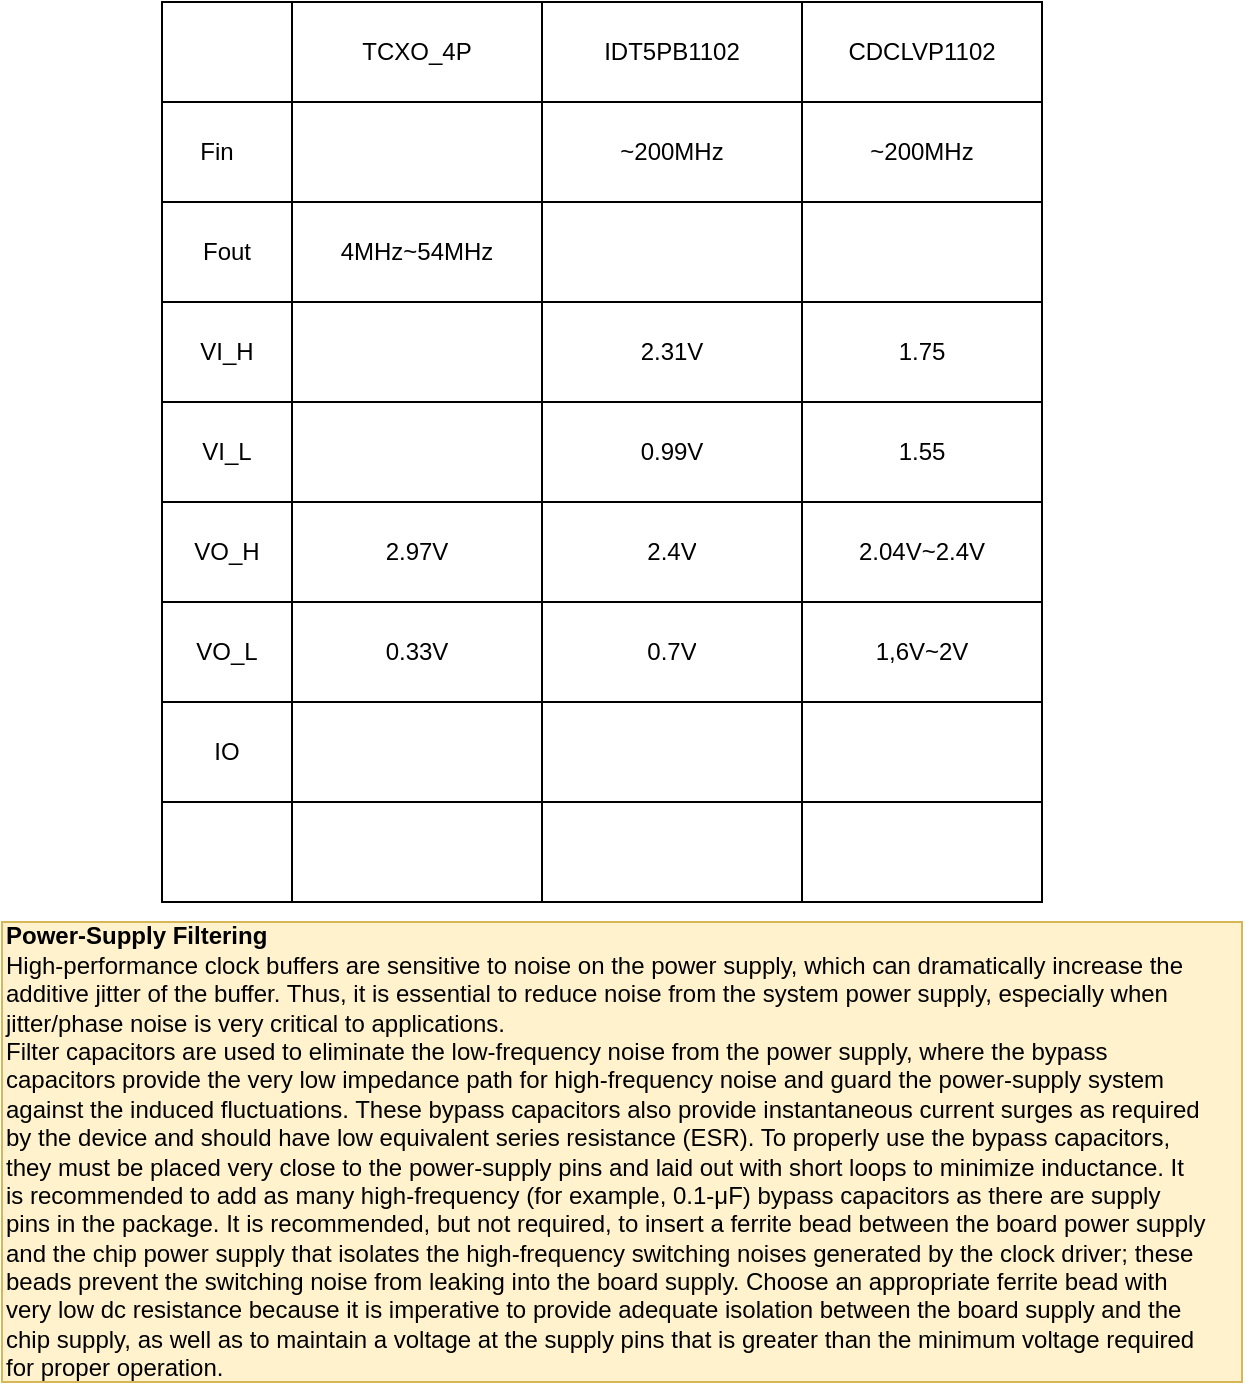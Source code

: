 <mxfile version="24.2.3" type="github">
  <diagram name="Page-1" id="qqFg_T4T3m1fCk27V4T5">
    <mxGraphModel dx="855" dy="421" grid="1" gridSize="10" guides="1" tooltips="1" connect="1" arrows="1" fold="1" page="1" pageScale="1" pageWidth="850" pageHeight="1100" math="0" shadow="0">
      <root>
        <mxCell id="0" />
        <mxCell id="1" parent="0" />
        <mxCell id="mykr_Vf041ZoasqlNyQm-1" value="" style="shape=table;startSize=0;container=1;collapsible=0;childLayout=tableLayout;" vertex="1" parent="1">
          <mxGeometry x="220" y="30" width="440" height="450" as="geometry" />
        </mxCell>
        <mxCell id="mykr_Vf041ZoasqlNyQm-2" value="" style="shape=tableRow;horizontal=0;startSize=0;swimlaneHead=0;swimlaneBody=0;strokeColor=inherit;top=0;left=0;bottom=0;right=0;collapsible=0;dropTarget=0;fillColor=none;points=[[0,0.5],[1,0.5]];portConstraint=eastwest;" vertex="1" parent="mykr_Vf041ZoasqlNyQm-1">
          <mxGeometry width="440" height="50" as="geometry" />
        </mxCell>
        <mxCell id="mykr_Vf041ZoasqlNyQm-3" value="" style="shape=partialRectangle;html=1;whiteSpace=wrap;connectable=0;strokeColor=inherit;overflow=hidden;fillColor=none;top=0;left=0;bottom=0;right=0;pointerEvents=1;" vertex="1" parent="mykr_Vf041ZoasqlNyQm-2">
          <mxGeometry width="65" height="50" as="geometry">
            <mxRectangle width="65" height="50" as="alternateBounds" />
          </mxGeometry>
        </mxCell>
        <mxCell id="mykr_Vf041ZoasqlNyQm-4" value="TCXO_4P" style="shape=partialRectangle;html=1;whiteSpace=wrap;connectable=0;strokeColor=inherit;overflow=hidden;fillColor=none;top=0;left=0;bottom=0;right=0;pointerEvents=1;" vertex="1" parent="mykr_Vf041ZoasqlNyQm-2">
          <mxGeometry x="65" width="125" height="50" as="geometry">
            <mxRectangle width="125" height="50" as="alternateBounds" />
          </mxGeometry>
        </mxCell>
        <mxCell id="mykr_Vf041ZoasqlNyQm-5" value="IDT5PB1102" style="shape=partialRectangle;html=1;whiteSpace=wrap;connectable=0;strokeColor=inherit;overflow=hidden;fillColor=none;top=0;left=0;bottom=0;right=0;pointerEvents=1;" vertex="1" parent="mykr_Vf041ZoasqlNyQm-2">
          <mxGeometry x="190" width="130" height="50" as="geometry">
            <mxRectangle width="130" height="50" as="alternateBounds" />
          </mxGeometry>
        </mxCell>
        <mxCell id="mykr_Vf041ZoasqlNyQm-6" value="CDCLVP1102" style="shape=partialRectangle;html=1;whiteSpace=wrap;connectable=0;strokeColor=inherit;overflow=hidden;fillColor=none;top=0;left=0;bottom=0;right=0;pointerEvents=1;" vertex="1" parent="mykr_Vf041ZoasqlNyQm-2">
          <mxGeometry x="320" width="120" height="50" as="geometry">
            <mxRectangle width="120" height="50" as="alternateBounds" />
          </mxGeometry>
        </mxCell>
        <mxCell id="mykr_Vf041ZoasqlNyQm-7" value="" style="shape=tableRow;horizontal=0;startSize=0;swimlaneHead=0;swimlaneBody=0;strokeColor=inherit;top=0;left=0;bottom=0;right=0;collapsible=0;dropTarget=0;fillColor=none;points=[[0,0.5],[1,0.5]];portConstraint=eastwest;" vertex="1" parent="mykr_Vf041ZoasqlNyQm-1">
          <mxGeometry y="50" width="440" height="50" as="geometry" />
        </mxCell>
        <mxCell id="mykr_Vf041ZoasqlNyQm-8" value="Fin&lt;span style=&quot;white-space: pre;&quot;&gt;&#x9;&lt;/span&gt;" style="shape=partialRectangle;html=1;whiteSpace=wrap;connectable=0;strokeColor=inherit;overflow=hidden;fillColor=none;top=0;left=0;bottom=0;right=0;pointerEvents=1;" vertex="1" parent="mykr_Vf041ZoasqlNyQm-7">
          <mxGeometry width="65" height="50" as="geometry">
            <mxRectangle width="65" height="50" as="alternateBounds" />
          </mxGeometry>
        </mxCell>
        <mxCell id="mykr_Vf041ZoasqlNyQm-9" value="" style="shape=partialRectangle;html=1;whiteSpace=wrap;connectable=0;strokeColor=inherit;overflow=hidden;fillColor=none;top=0;left=0;bottom=0;right=0;pointerEvents=1;" vertex="1" parent="mykr_Vf041ZoasqlNyQm-7">
          <mxGeometry x="65" width="125" height="50" as="geometry">
            <mxRectangle width="125" height="50" as="alternateBounds" />
          </mxGeometry>
        </mxCell>
        <mxCell id="mykr_Vf041ZoasqlNyQm-10" value="~200MHz" style="shape=partialRectangle;html=1;whiteSpace=wrap;connectable=0;strokeColor=inherit;overflow=hidden;fillColor=none;top=0;left=0;bottom=0;right=0;pointerEvents=1;" vertex="1" parent="mykr_Vf041ZoasqlNyQm-7">
          <mxGeometry x="190" width="130" height="50" as="geometry">
            <mxRectangle width="130" height="50" as="alternateBounds" />
          </mxGeometry>
        </mxCell>
        <mxCell id="mykr_Vf041ZoasqlNyQm-11" value="~200MHz" style="shape=partialRectangle;html=1;whiteSpace=wrap;connectable=0;strokeColor=inherit;overflow=hidden;fillColor=none;top=0;left=0;bottom=0;right=0;pointerEvents=1;" vertex="1" parent="mykr_Vf041ZoasqlNyQm-7">
          <mxGeometry x="320" width="120" height="50" as="geometry">
            <mxRectangle width="120" height="50" as="alternateBounds" />
          </mxGeometry>
        </mxCell>
        <mxCell id="mykr_Vf041ZoasqlNyQm-12" value="" style="shape=tableRow;horizontal=0;startSize=0;swimlaneHead=0;swimlaneBody=0;strokeColor=inherit;top=0;left=0;bottom=0;right=0;collapsible=0;dropTarget=0;fillColor=none;points=[[0,0.5],[1,0.5]];portConstraint=eastwest;" vertex="1" parent="mykr_Vf041ZoasqlNyQm-1">
          <mxGeometry y="100" width="440" height="50" as="geometry" />
        </mxCell>
        <mxCell id="mykr_Vf041ZoasqlNyQm-13" value="Fout" style="shape=partialRectangle;html=1;whiteSpace=wrap;connectable=0;strokeColor=inherit;overflow=hidden;fillColor=none;top=0;left=0;bottom=0;right=0;pointerEvents=1;" vertex="1" parent="mykr_Vf041ZoasqlNyQm-12">
          <mxGeometry width="65" height="50" as="geometry">
            <mxRectangle width="65" height="50" as="alternateBounds" />
          </mxGeometry>
        </mxCell>
        <mxCell id="mykr_Vf041ZoasqlNyQm-14" value="4MHz~54MHz" style="shape=partialRectangle;html=1;whiteSpace=wrap;connectable=0;strokeColor=inherit;overflow=hidden;fillColor=none;top=0;left=0;bottom=0;right=0;pointerEvents=1;" vertex="1" parent="mykr_Vf041ZoasqlNyQm-12">
          <mxGeometry x="65" width="125" height="50" as="geometry">
            <mxRectangle width="125" height="50" as="alternateBounds" />
          </mxGeometry>
        </mxCell>
        <mxCell id="mykr_Vf041ZoasqlNyQm-15" value="" style="shape=partialRectangle;html=1;whiteSpace=wrap;connectable=0;strokeColor=inherit;overflow=hidden;fillColor=none;top=0;left=0;bottom=0;right=0;pointerEvents=1;" vertex="1" parent="mykr_Vf041ZoasqlNyQm-12">
          <mxGeometry x="190" width="130" height="50" as="geometry">
            <mxRectangle width="130" height="50" as="alternateBounds" />
          </mxGeometry>
        </mxCell>
        <mxCell id="mykr_Vf041ZoasqlNyQm-16" value="" style="shape=partialRectangle;html=1;whiteSpace=wrap;connectable=0;strokeColor=inherit;overflow=hidden;fillColor=none;top=0;left=0;bottom=0;right=0;pointerEvents=1;" vertex="1" parent="mykr_Vf041ZoasqlNyQm-12">
          <mxGeometry x="320" width="120" height="50" as="geometry">
            <mxRectangle width="120" height="50" as="alternateBounds" />
          </mxGeometry>
        </mxCell>
        <mxCell id="mykr_Vf041ZoasqlNyQm-17" value="" style="shape=tableRow;horizontal=0;startSize=0;swimlaneHead=0;swimlaneBody=0;strokeColor=inherit;top=0;left=0;bottom=0;right=0;collapsible=0;dropTarget=0;fillColor=none;points=[[0,0.5],[1,0.5]];portConstraint=eastwest;" vertex="1" parent="mykr_Vf041ZoasqlNyQm-1">
          <mxGeometry y="150" width="440" height="50" as="geometry" />
        </mxCell>
        <mxCell id="mykr_Vf041ZoasqlNyQm-18" value="VI_H" style="shape=partialRectangle;html=1;whiteSpace=wrap;connectable=0;strokeColor=inherit;overflow=hidden;fillColor=none;top=0;left=0;bottom=0;right=0;pointerEvents=1;" vertex="1" parent="mykr_Vf041ZoasqlNyQm-17">
          <mxGeometry width="65" height="50" as="geometry">
            <mxRectangle width="65" height="50" as="alternateBounds" />
          </mxGeometry>
        </mxCell>
        <mxCell id="mykr_Vf041ZoasqlNyQm-19" value="" style="shape=partialRectangle;html=1;whiteSpace=wrap;connectable=0;strokeColor=inherit;overflow=hidden;fillColor=none;top=0;left=0;bottom=0;right=0;pointerEvents=1;" vertex="1" parent="mykr_Vf041ZoasqlNyQm-17">
          <mxGeometry x="65" width="125" height="50" as="geometry">
            <mxRectangle width="125" height="50" as="alternateBounds" />
          </mxGeometry>
        </mxCell>
        <mxCell id="mykr_Vf041ZoasqlNyQm-20" value="2.31V" style="shape=partialRectangle;html=1;whiteSpace=wrap;connectable=0;strokeColor=inherit;overflow=hidden;fillColor=none;top=0;left=0;bottom=0;right=0;pointerEvents=1;" vertex="1" parent="mykr_Vf041ZoasqlNyQm-17">
          <mxGeometry x="190" width="130" height="50" as="geometry">
            <mxRectangle width="130" height="50" as="alternateBounds" />
          </mxGeometry>
        </mxCell>
        <mxCell id="mykr_Vf041ZoasqlNyQm-21" value="1.75" style="shape=partialRectangle;html=1;whiteSpace=wrap;connectable=0;strokeColor=inherit;overflow=hidden;fillColor=none;top=0;left=0;bottom=0;right=0;pointerEvents=1;" vertex="1" parent="mykr_Vf041ZoasqlNyQm-17">
          <mxGeometry x="320" width="120" height="50" as="geometry">
            <mxRectangle width="120" height="50" as="alternateBounds" />
          </mxGeometry>
        </mxCell>
        <mxCell id="mykr_Vf041ZoasqlNyQm-22" value="" style="shape=tableRow;horizontal=0;startSize=0;swimlaneHead=0;swimlaneBody=0;strokeColor=inherit;top=0;left=0;bottom=0;right=0;collapsible=0;dropTarget=0;fillColor=none;points=[[0,0.5],[1,0.5]];portConstraint=eastwest;" vertex="1" parent="mykr_Vf041ZoasqlNyQm-1">
          <mxGeometry y="200" width="440" height="50" as="geometry" />
        </mxCell>
        <mxCell id="mykr_Vf041ZoasqlNyQm-23" value="VI_L" style="shape=partialRectangle;html=1;whiteSpace=wrap;connectable=0;strokeColor=inherit;overflow=hidden;fillColor=none;top=0;left=0;bottom=0;right=0;pointerEvents=1;" vertex="1" parent="mykr_Vf041ZoasqlNyQm-22">
          <mxGeometry width="65" height="50" as="geometry">
            <mxRectangle width="65" height="50" as="alternateBounds" />
          </mxGeometry>
        </mxCell>
        <mxCell id="mykr_Vf041ZoasqlNyQm-24" value="" style="shape=partialRectangle;html=1;whiteSpace=wrap;connectable=0;strokeColor=inherit;overflow=hidden;fillColor=none;top=0;left=0;bottom=0;right=0;pointerEvents=1;" vertex="1" parent="mykr_Vf041ZoasqlNyQm-22">
          <mxGeometry x="65" width="125" height="50" as="geometry">
            <mxRectangle width="125" height="50" as="alternateBounds" />
          </mxGeometry>
        </mxCell>
        <mxCell id="mykr_Vf041ZoasqlNyQm-25" value="0.99V" style="shape=partialRectangle;html=1;whiteSpace=wrap;connectable=0;strokeColor=inherit;overflow=hidden;fillColor=none;top=0;left=0;bottom=0;right=0;pointerEvents=1;" vertex="1" parent="mykr_Vf041ZoasqlNyQm-22">
          <mxGeometry x="190" width="130" height="50" as="geometry">
            <mxRectangle width="130" height="50" as="alternateBounds" />
          </mxGeometry>
        </mxCell>
        <mxCell id="mykr_Vf041ZoasqlNyQm-26" value="1.55" style="shape=partialRectangle;html=1;whiteSpace=wrap;connectable=0;strokeColor=inherit;overflow=hidden;fillColor=none;top=0;left=0;bottom=0;right=0;pointerEvents=1;" vertex="1" parent="mykr_Vf041ZoasqlNyQm-22">
          <mxGeometry x="320" width="120" height="50" as="geometry">
            <mxRectangle width="120" height="50" as="alternateBounds" />
          </mxGeometry>
        </mxCell>
        <mxCell id="mykr_Vf041ZoasqlNyQm-27" value="" style="shape=tableRow;horizontal=0;startSize=0;swimlaneHead=0;swimlaneBody=0;strokeColor=inherit;top=0;left=0;bottom=0;right=0;collapsible=0;dropTarget=0;fillColor=none;points=[[0,0.5],[1,0.5]];portConstraint=eastwest;" vertex="1" parent="mykr_Vf041ZoasqlNyQm-1">
          <mxGeometry y="250" width="440" height="50" as="geometry" />
        </mxCell>
        <mxCell id="mykr_Vf041ZoasqlNyQm-28" value="VO_H" style="shape=partialRectangle;html=1;whiteSpace=wrap;connectable=0;strokeColor=inherit;overflow=hidden;fillColor=none;top=0;left=0;bottom=0;right=0;pointerEvents=1;" vertex="1" parent="mykr_Vf041ZoasqlNyQm-27">
          <mxGeometry width="65" height="50" as="geometry">
            <mxRectangle width="65" height="50" as="alternateBounds" />
          </mxGeometry>
        </mxCell>
        <mxCell id="mykr_Vf041ZoasqlNyQm-29" value="2.97V" style="shape=partialRectangle;html=1;whiteSpace=wrap;connectable=0;strokeColor=inherit;overflow=hidden;fillColor=none;top=0;left=0;bottom=0;right=0;pointerEvents=1;" vertex="1" parent="mykr_Vf041ZoasqlNyQm-27">
          <mxGeometry x="65" width="125" height="50" as="geometry">
            <mxRectangle width="125" height="50" as="alternateBounds" />
          </mxGeometry>
        </mxCell>
        <mxCell id="mykr_Vf041ZoasqlNyQm-30" value="2.4V" style="shape=partialRectangle;html=1;whiteSpace=wrap;connectable=0;strokeColor=inherit;overflow=hidden;fillColor=none;top=0;left=0;bottom=0;right=0;pointerEvents=1;" vertex="1" parent="mykr_Vf041ZoasqlNyQm-27">
          <mxGeometry x="190" width="130" height="50" as="geometry">
            <mxRectangle width="130" height="50" as="alternateBounds" />
          </mxGeometry>
        </mxCell>
        <mxCell id="mykr_Vf041ZoasqlNyQm-31" value="2.04V~2.4V" style="shape=partialRectangle;html=1;whiteSpace=wrap;connectable=0;strokeColor=inherit;overflow=hidden;fillColor=none;top=0;left=0;bottom=0;right=0;pointerEvents=1;" vertex="1" parent="mykr_Vf041ZoasqlNyQm-27">
          <mxGeometry x="320" width="120" height="50" as="geometry">
            <mxRectangle width="120" height="50" as="alternateBounds" />
          </mxGeometry>
        </mxCell>
        <mxCell id="mykr_Vf041ZoasqlNyQm-32" value="" style="shape=tableRow;horizontal=0;startSize=0;swimlaneHead=0;swimlaneBody=0;strokeColor=inherit;top=0;left=0;bottom=0;right=0;collapsible=0;dropTarget=0;fillColor=none;points=[[0,0.5],[1,0.5]];portConstraint=eastwest;" vertex="1" parent="mykr_Vf041ZoasqlNyQm-1">
          <mxGeometry y="300" width="440" height="50" as="geometry" />
        </mxCell>
        <mxCell id="mykr_Vf041ZoasqlNyQm-33" value="VO_L" style="shape=partialRectangle;html=1;whiteSpace=wrap;connectable=0;strokeColor=inherit;overflow=hidden;fillColor=none;top=0;left=0;bottom=0;right=0;pointerEvents=1;" vertex="1" parent="mykr_Vf041ZoasqlNyQm-32">
          <mxGeometry width="65" height="50" as="geometry">
            <mxRectangle width="65" height="50" as="alternateBounds" />
          </mxGeometry>
        </mxCell>
        <mxCell id="mykr_Vf041ZoasqlNyQm-34" value="0.33V" style="shape=partialRectangle;html=1;whiteSpace=wrap;connectable=0;strokeColor=inherit;overflow=hidden;fillColor=none;top=0;left=0;bottom=0;right=0;pointerEvents=1;" vertex="1" parent="mykr_Vf041ZoasqlNyQm-32">
          <mxGeometry x="65" width="125" height="50" as="geometry">
            <mxRectangle width="125" height="50" as="alternateBounds" />
          </mxGeometry>
        </mxCell>
        <mxCell id="mykr_Vf041ZoasqlNyQm-35" value="0.7V" style="shape=partialRectangle;html=1;whiteSpace=wrap;connectable=0;strokeColor=inherit;overflow=hidden;fillColor=none;top=0;left=0;bottom=0;right=0;pointerEvents=1;" vertex="1" parent="mykr_Vf041ZoasqlNyQm-32">
          <mxGeometry x="190" width="130" height="50" as="geometry">
            <mxRectangle width="130" height="50" as="alternateBounds" />
          </mxGeometry>
        </mxCell>
        <mxCell id="mykr_Vf041ZoasqlNyQm-36" value="1,6V~2V" style="shape=partialRectangle;html=1;whiteSpace=wrap;connectable=0;strokeColor=inherit;overflow=hidden;fillColor=none;top=0;left=0;bottom=0;right=0;pointerEvents=1;" vertex="1" parent="mykr_Vf041ZoasqlNyQm-32">
          <mxGeometry x="320" width="120" height="50" as="geometry">
            <mxRectangle width="120" height="50" as="alternateBounds" />
          </mxGeometry>
        </mxCell>
        <mxCell id="mykr_Vf041ZoasqlNyQm-37" value="" style="shape=tableRow;horizontal=0;startSize=0;swimlaneHead=0;swimlaneBody=0;strokeColor=inherit;top=0;left=0;bottom=0;right=0;collapsible=0;dropTarget=0;fillColor=none;points=[[0,0.5],[1,0.5]];portConstraint=eastwest;" vertex="1" parent="mykr_Vf041ZoasqlNyQm-1">
          <mxGeometry y="350" width="440" height="50" as="geometry" />
        </mxCell>
        <mxCell id="mykr_Vf041ZoasqlNyQm-38" value="IO" style="shape=partialRectangle;html=1;whiteSpace=wrap;connectable=0;strokeColor=inherit;overflow=hidden;fillColor=none;top=0;left=0;bottom=0;right=0;pointerEvents=1;" vertex="1" parent="mykr_Vf041ZoasqlNyQm-37">
          <mxGeometry width="65" height="50" as="geometry">
            <mxRectangle width="65" height="50" as="alternateBounds" />
          </mxGeometry>
        </mxCell>
        <mxCell id="mykr_Vf041ZoasqlNyQm-39" value="" style="shape=partialRectangle;html=1;whiteSpace=wrap;connectable=0;strokeColor=inherit;overflow=hidden;fillColor=none;top=0;left=0;bottom=0;right=0;pointerEvents=1;" vertex="1" parent="mykr_Vf041ZoasqlNyQm-37">
          <mxGeometry x="65" width="125" height="50" as="geometry">
            <mxRectangle width="125" height="50" as="alternateBounds" />
          </mxGeometry>
        </mxCell>
        <mxCell id="mykr_Vf041ZoasqlNyQm-40" value="" style="shape=partialRectangle;html=1;whiteSpace=wrap;connectable=0;strokeColor=inherit;overflow=hidden;fillColor=none;top=0;left=0;bottom=0;right=0;pointerEvents=1;" vertex="1" parent="mykr_Vf041ZoasqlNyQm-37">
          <mxGeometry x="190" width="130" height="50" as="geometry">
            <mxRectangle width="130" height="50" as="alternateBounds" />
          </mxGeometry>
        </mxCell>
        <mxCell id="mykr_Vf041ZoasqlNyQm-41" value="" style="shape=partialRectangle;html=1;whiteSpace=wrap;connectable=0;strokeColor=inherit;overflow=hidden;fillColor=none;top=0;left=0;bottom=0;right=0;pointerEvents=1;" vertex="1" parent="mykr_Vf041ZoasqlNyQm-37">
          <mxGeometry x="320" width="120" height="50" as="geometry">
            <mxRectangle width="120" height="50" as="alternateBounds" />
          </mxGeometry>
        </mxCell>
        <mxCell id="mykr_Vf041ZoasqlNyQm-42" value="" style="shape=tableRow;horizontal=0;startSize=0;swimlaneHead=0;swimlaneBody=0;strokeColor=inherit;top=0;left=0;bottom=0;right=0;collapsible=0;dropTarget=0;fillColor=none;points=[[0,0.5],[1,0.5]];portConstraint=eastwest;" vertex="1" parent="mykr_Vf041ZoasqlNyQm-1">
          <mxGeometry y="400" width="440" height="50" as="geometry" />
        </mxCell>
        <mxCell id="mykr_Vf041ZoasqlNyQm-43" value="" style="shape=partialRectangle;html=1;whiteSpace=wrap;connectable=0;strokeColor=inherit;overflow=hidden;fillColor=none;top=0;left=0;bottom=0;right=0;pointerEvents=1;" vertex="1" parent="mykr_Vf041ZoasqlNyQm-42">
          <mxGeometry width="65" height="50" as="geometry">
            <mxRectangle width="65" height="50" as="alternateBounds" />
          </mxGeometry>
        </mxCell>
        <mxCell id="mykr_Vf041ZoasqlNyQm-44" value="" style="shape=partialRectangle;html=1;whiteSpace=wrap;connectable=0;strokeColor=inherit;overflow=hidden;fillColor=none;top=0;left=0;bottom=0;right=0;pointerEvents=1;" vertex="1" parent="mykr_Vf041ZoasqlNyQm-42">
          <mxGeometry x="65" width="125" height="50" as="geometry">
            <mxRectangle width="125" height="50" as="alternateBounds" />
          </mxGeometry>
        </mxCell>
        <mxCell id="mykr_Vf041ZoasqlNyQm-45" value="" style="shape=partialRectangle;html=1;whiteSpace=wrap;connectable=0;strokeColor=inherit;overflow=hidden;fillColor=none;top=0;left=0;bottom=0;right=0;pointerEvents=1;" vertex="1" parent="mykr_Vf041ZoasqlNyQm-42">
          <mxGeometry x="190" width="130" height="50" as="geometry">
            <mxRectangle width="130" height="50" as="alternateBounds" />
          </mxGeometry>
        </mxCell>
        <mxCell id="mykr_Vf041ZoasqlNyQm-46" value="" style="shape=partialRectangle;html=1;whiteSpace=wrap;connectable=0;strokeColor=inherit;overflow=hidden;fillColor=none;top=0;left=0;bottom=0;right=0;pointerEvents=1;" vertex="1" parent="mykr_Vf041ZoasqlNyQm-42">
          <mxGeometry x="320" width="120" height="50" as="geometry">
            <mxRectangle width="120" height="50" as="alternateBounds" />
          </mxGeometry>
        </mxCell>
        <mxCell id="mykr_Vf041ZoasqlNyQm-47" value="&lt;div&gt;&lt;b&gt;Power-Supply Filtering&lt;/b&gt;&lt;/div&gt;&lt;div&gt;High-performance clock buffers are sensitive to noise on the power supply, which can dramatically increase the&lt;/div&gt;&lt;div&gt;additive jitter of the buffer. Thus, it is essential to reduce noise from the system power supply, especially when&lt;/div&gt;&lt;div&gt;jitter/phase noise is very critical to applications.&lt;/div&gt;&lt;div&gt;Filter capacitors are used to eliminate the low-frequency noise from the power supply, where the bypass&lt;/div&gt;&lt;div&gt;capacitors provide the very low impedance path for high-frequency noise and guard the power-supply system&lt;/div&gt;&lt;div&gt;against the induced fluctuations. These bypass capacitors also provide instantaneous current surges as required&lt;/div&gt;&lt;div&gt;by the device and should have low equivalent series resistance (ESR). To properly use the bypass capacitors,&lt;/div&gt;&lt;div&gt;they must be placed very close to the power-supply pins and laid out with short loops to minimize inductance. It&lt;/div&gt;&lt;div&gt;is recommended to add as many high-frequency (for example, 0.1-μF) bypass capacitors as there are supply&lt;/div&gt;&lt;div&gt;pins in the package. It is recommended, but not required, to insert a ferrite bead between the board power supply&lt;/div&gt;&lt;div&gt;and the chip power supply that isolates the high-frequency switching noises generated by the clock driver; these&lt;/div&gt;&lt;div&gt;beads prevent the switching noise from leaking into the board supply. Choose an appropriate ferrite bead with&lt;/div&gt;&lt;div&gt;very low dc resistance because it is imperative to provide adequate isolation between the board supply and the&lt;/div&gt;&lt;div&gt;chip supply, as well as to maintain a voltage at the supply pins that is greater than the minimum voltage required&lt;/div&gt;&lt;div&gt;for proper operation.&lt;/div&gt;" style="whiteSpace=wrap;html=1;align=left;fillColor=#fff2cc;strokeColor=#d6b656;" vertex="1" parent="1">
          <mxGeometry x="140" y="490" width="620" height="230" as="geometry" />
        </mxCell>
      </root>
    </mxGraphModel>
  </diagram>
</mxfile>

